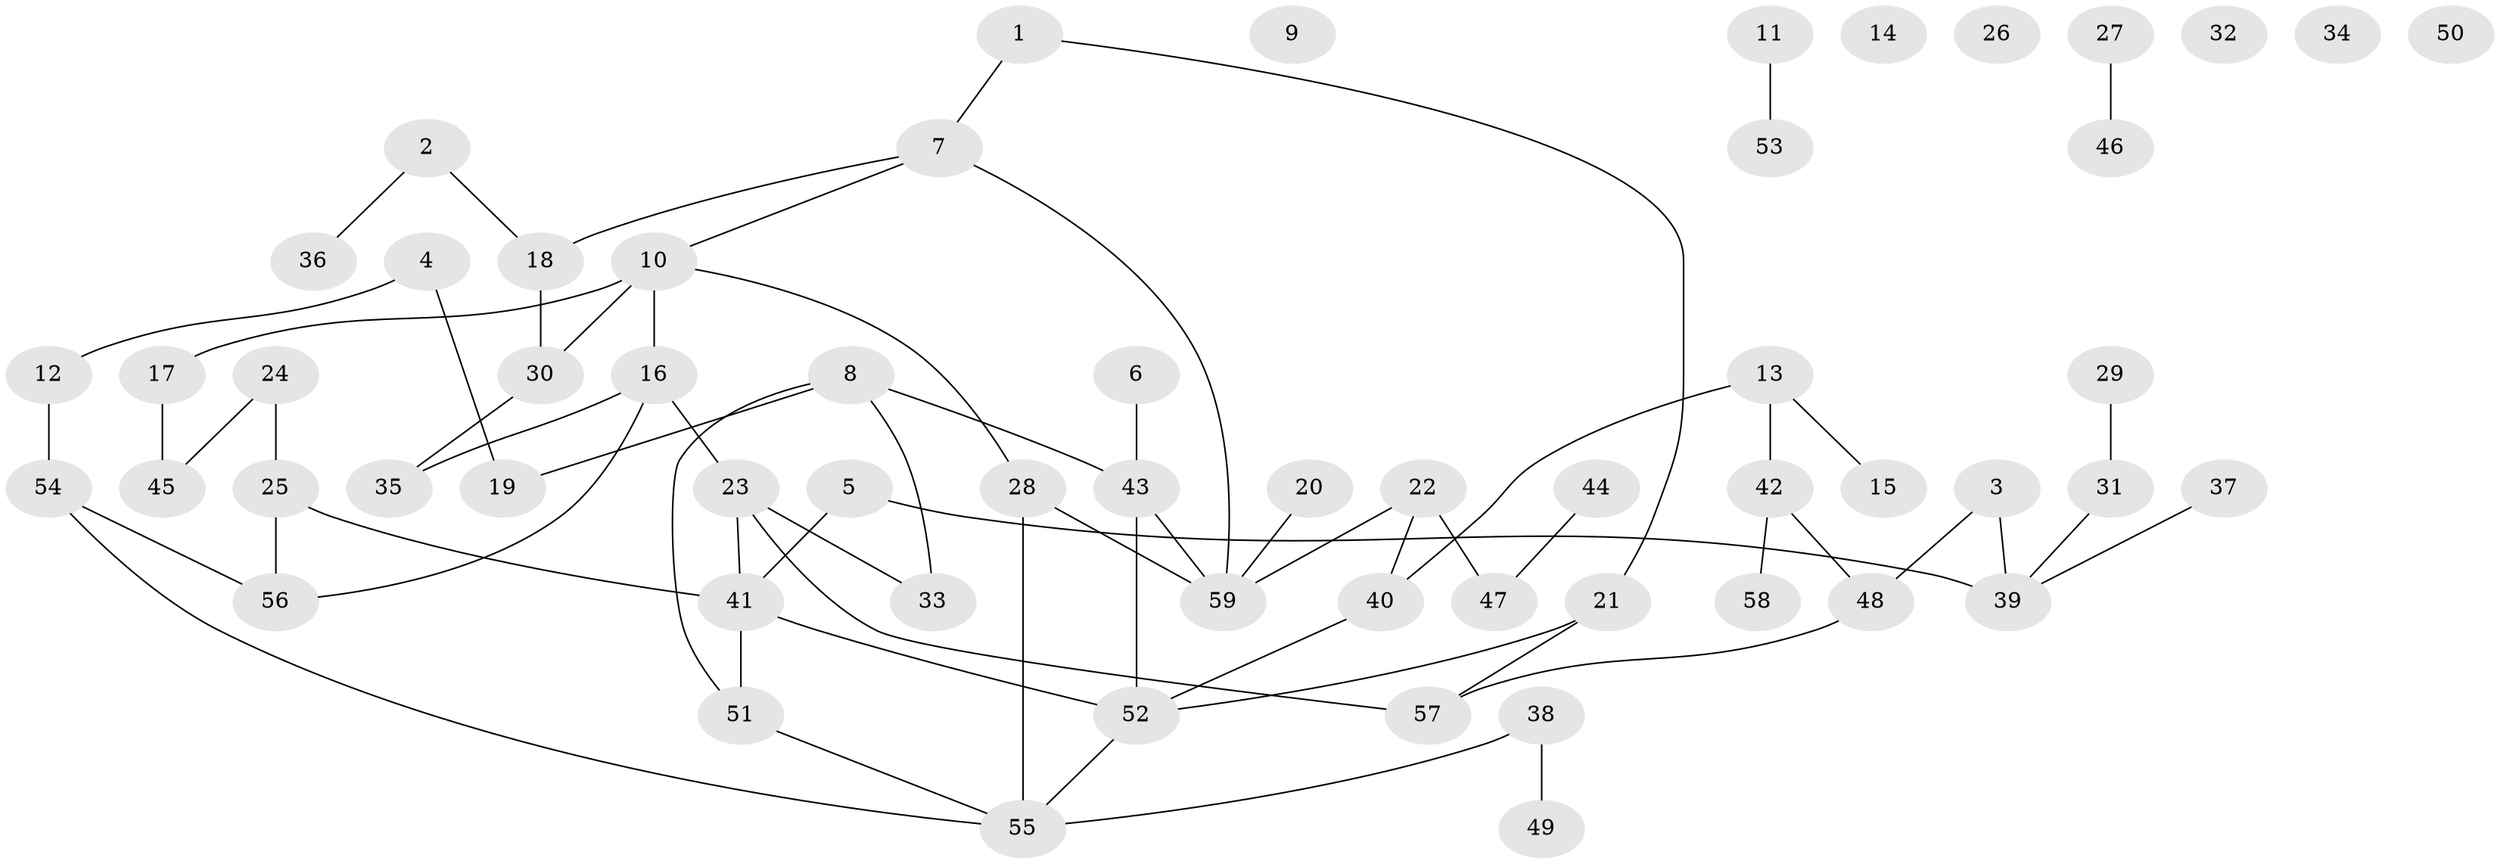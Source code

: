 // Generated by graph-tools (version 1.1) at 2025/25/03/09/25 03:25:16]
// undirected, 59 vertices, 67 edges
graph export_dot {
graph [start="1"]
  node [color=gray90,style=filled];
  1;
  2;
  3;
  4;
  5;
  6;
  7;
  8;
  9;
  10;
  11;
  12;
  13;
  14;
  15;
  16;
  17;
  18;
  19;
  20;
  21;
  22;
  23;
  24;
  25;
  26;
  27;
  28;
  29;
  30;
  31;
  32;
  33;
  34;
  35;
  36;
  37;
  38;
  39;
  40;
  41;
  42;
  43;
  44;
  45;
  46;
  47;
  48;
  49;
  50;
  51;
  52;
  53;
  54;
  55;
  56;
  57;
  58;
  59;
  1 -- 7;
  1 -- 21;
  2 -- 18;
  2 -- 36;
  3 -- 39;
  3 -- 48;
  4 -- 12;
  4 -- 19;
  5 -- 39;
  5 -- 41;
  6 -- 43;
  7 -- 10;
  7 -- 18;
  7 -- 59;
  8 -- 19;
  8 -- 33;
  8 -- 43;
  8 -- 51;
  10 -- 16;
  10 -- 17;
  10 -- 28;
  10 -- 30;
  11 -- 53;
  12 -- 54;
  13 -- 15;
  13 -- 40;
  13 -- 42;
  16 -- 23;
  16 -- 35;
  16 -- 56;
  17 -- 45;
  18 -- 30;
  20 -- 59;
  21 -- 52;
  21 -- 57;
  22 -- 40;
  22 -- 47;
  22 -- 59;
  23 -- 33;
  23 -- 41;
  23 -- 57;
  24 -- 25;
  24 -- 45;
  25 -- 41;
  25 -- 56;
  27 -- 46;
  28 -- 55;
  28 -- 59;
  29 -- 31;
  30 -- 35;
  31 -- 39;
  37 -- 39;
  38 -- 49;
  38 -- 55;
  40 -- 52;
  41 -- 51;
  41 -- 52;
  42 -- 48;
  42 -- 58;
  43 -- 52;
  43 -- 59;
  44 -- 47;
  48 -- 57;
  51 -- 55;
  52 -- 55;
  54 -- 55;
  54 -- 56;
}
